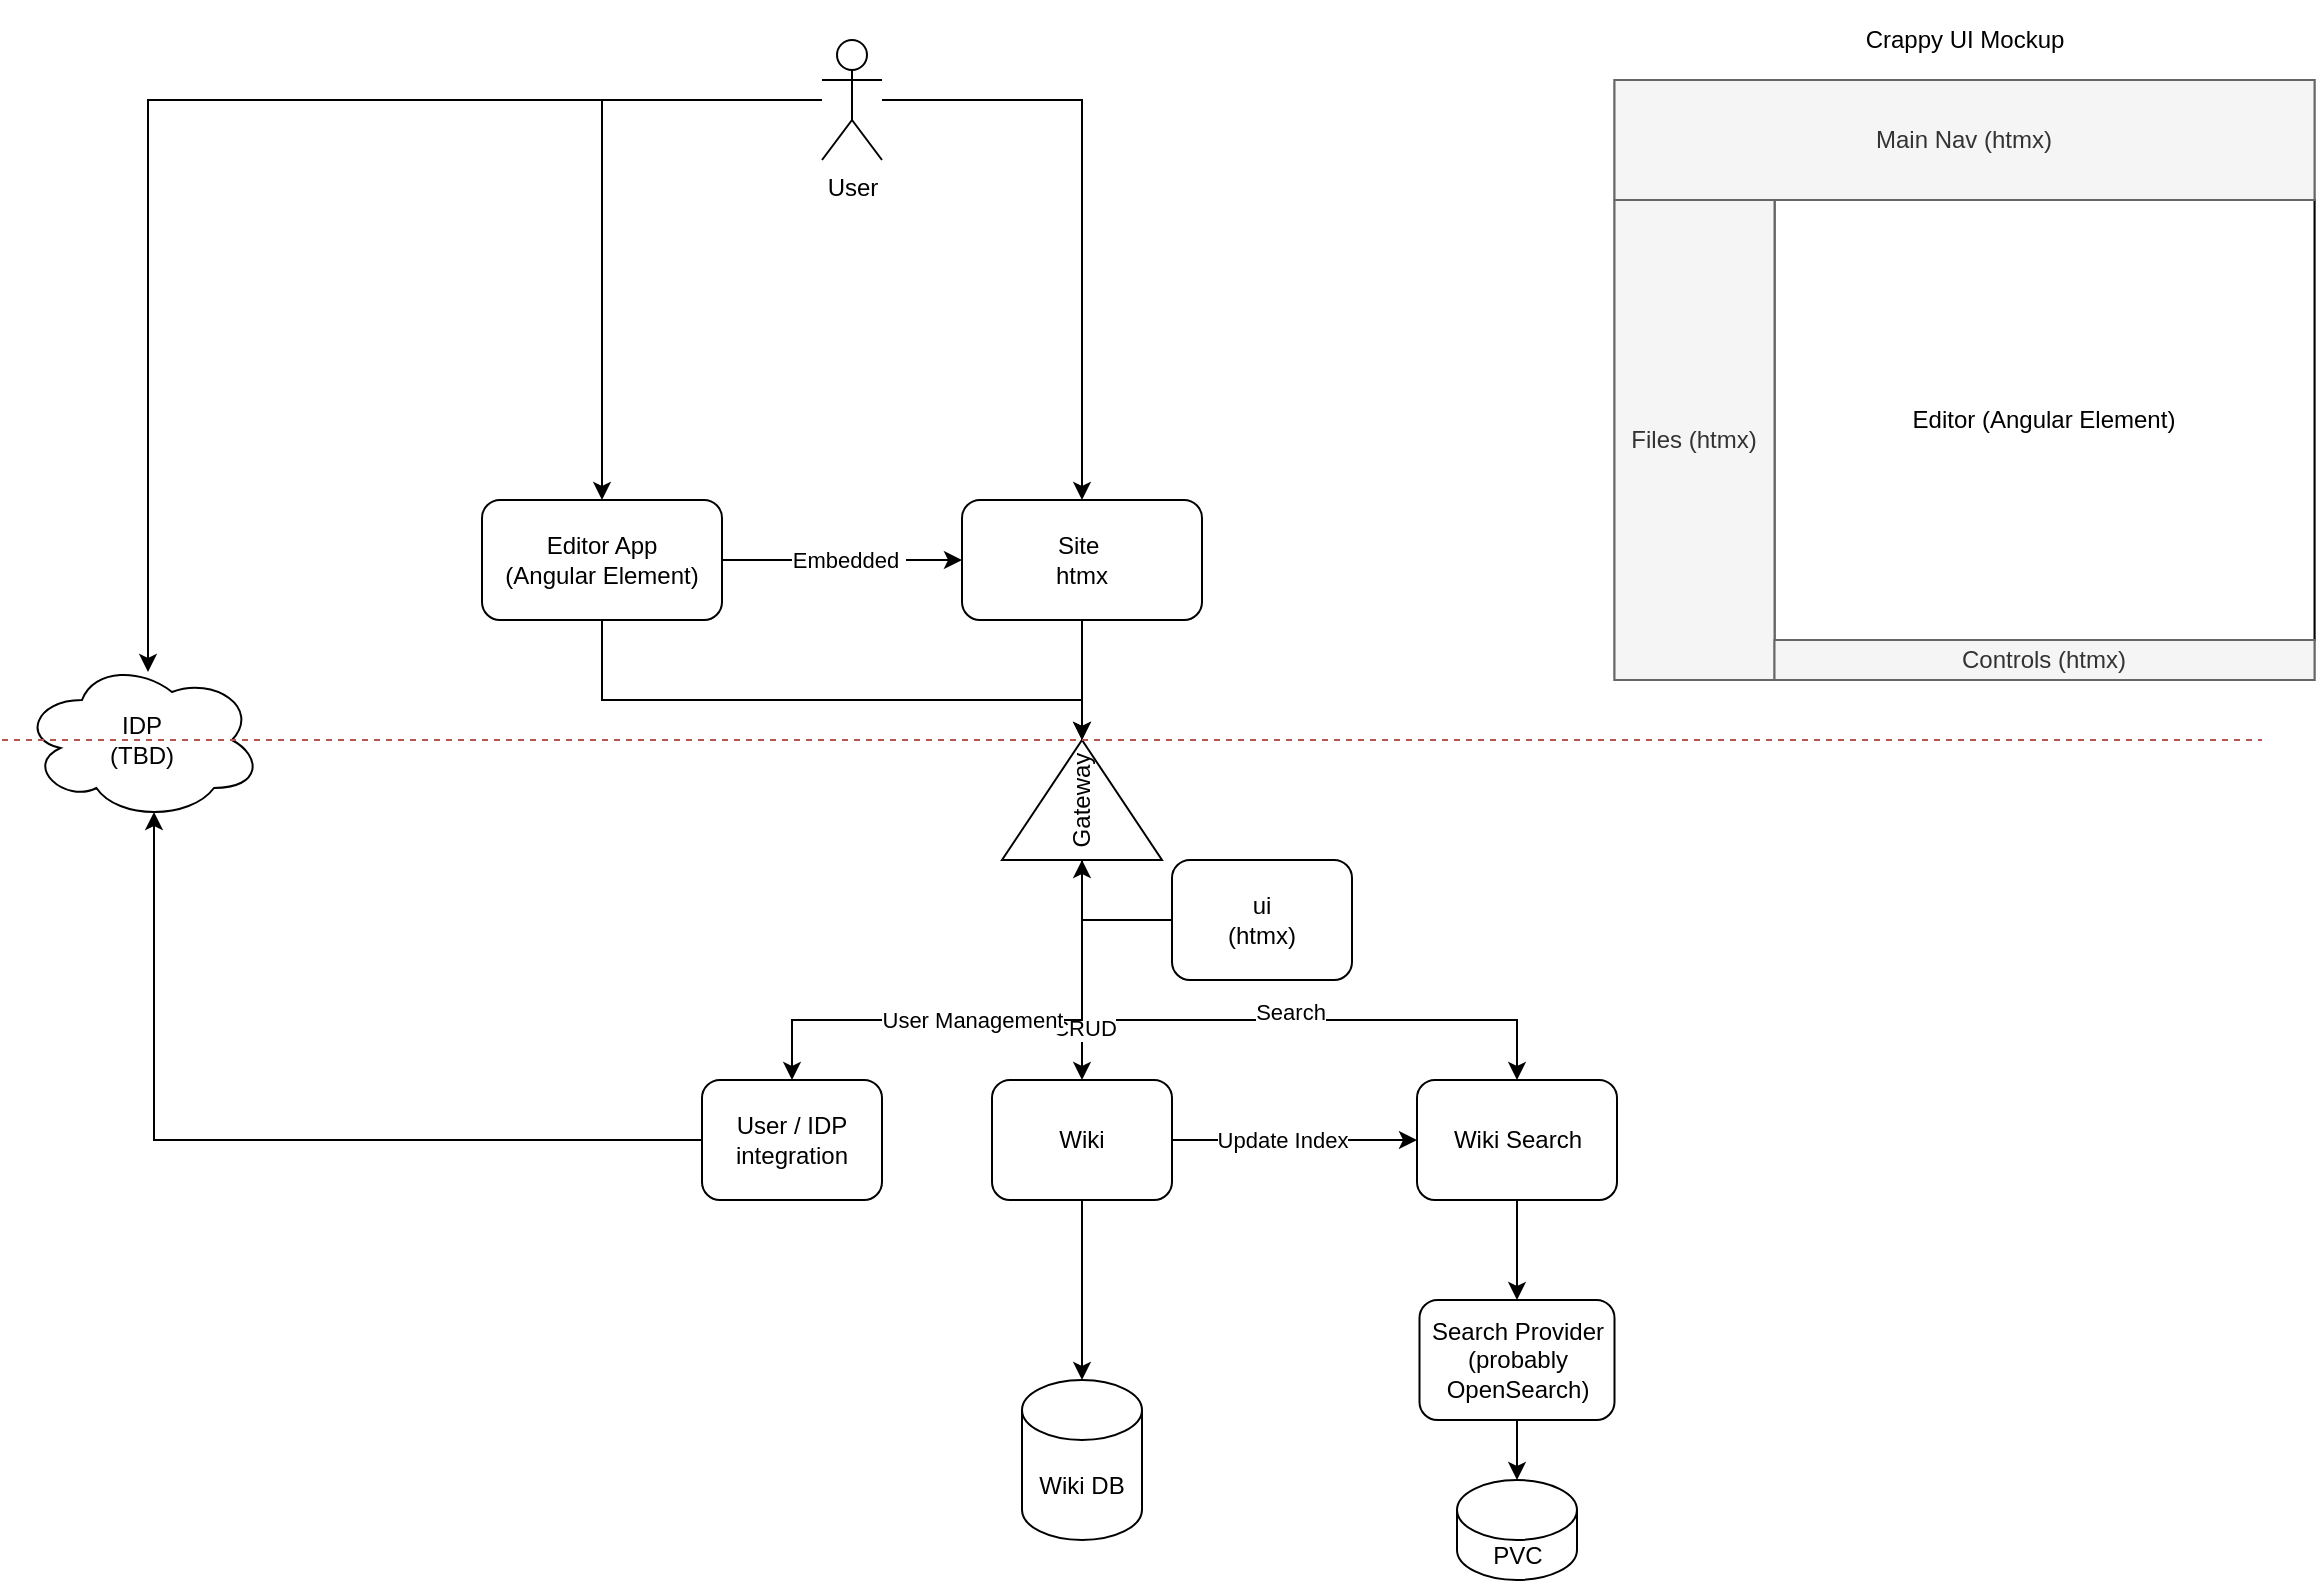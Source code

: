 <mxfile version="21.6.6" type="device">
  <diagram name="Page-1" id="305SGDI7W9s_KfbfRGtT">
    <mxGraphModel dx="1483" dy="859" grid="1" gridSize="10" guides="1" tooltips="1" connect="1" arrows="1" fold="1" page="1" pageScale="1" pageWidth="850" pageHeight="1100" math="0" shadow="0">
      <root>
        <mxCell id="0" />
        <mxCell id="1" parent="0" />
        <mxCell id="pLAp17gwkIlJmsqobUR1-7" style="edgeStyle=orthogonalEdgeStyle;rounded=0;orthogonalLoop=1;jettySize=auto;html=1;" parent="1" source="pLAp17gwkIlJmsqobUR1-2" target="pLAp17gwkIlJmsqobUR1-3" edge="1">
          <mxGeometry relative="1" as="geometry" />
        </mxCell>
        <mxCell id="pLAp17gwkIlJmsqobUR1-8" style="edgeStyle=orthogonalEdgeStyle;rounded=0;orthogonalLoop=1;jettySize=auto;html=1;entryX=0.5;entryY=0;entryDx=0;entryDy=0;" parent="1" source="pLAp17gwkIlJmsqobUR1-2" target="pLAp17gwkIlJmsqobUR1-4" edge="1">
          <mxGeometry relative="1" as="geometry" />
        </mxCell>
        <mxCell id="pLAp17gwkIlJmsqobUR1-28" style="edgeStyle=orthogonalEdgeStyle;rounded=0;orthogonalLoop=1;jettySize=auto;html=1;entryX=0.525;entryY=0.075;entryDx=0;entryDy=0;entryPerimeter=0;" parent="1" source="pLAp17gwkIlJmsqobUR1-2" target="pLAp17gwkIlJmsqobUR1-26" edge="1">
          <mxGeometry relative="1" as="geometry">
            <mxPoint x="80" y="400" as="targetPoint" />
          </mxGeometry>
        </mxCell>
        <mxCell id="pLAp17gwkIlJmsqobUR1-2" value="User" style="shape=umlActor;verticalLabelPosition=bottom;verticalAlign=top;html=1;outlineConnect=0;" parent="1" vertex="1">
          <mxGeometry x="410" y="90" width="30" height="60" as="geometry" />
        </mxCell>
        <mxCell id="pLAp17gwkIlJmsqobUR1-5" style="edgeStyle=orthogonalEdgeStyle;rounded=0;orthogonalLoop=1;jettySize=auto;html=1;exitX=0;exitY=0.5;exitDx=0;exitDy=0;entryX=1;entryY=0.5;entryDx=0;entryDy=0;endArrow=none;endFill=0;startArrow=classic;startFill=1;" parent="1" source="pLAp17gwkIlJmsqobUR1-3" target="pLAp17gwkIlJmsqobUR1-4" edge="1">
          <mxGeometry relative="1" as="geometry" />
        </mxCell>
        <mxCell id="pLAp17gwkIlJmsqobUR1-6" value="Embedded&amp;nbsp;" style="edgeLabel;html=1;align=center;verticalAlign=middle;resizable=0;points=[];" parent="pLAp17gwkIlJmsqobUR1-5" vertex="1" connectable="0">
          <mxGeometry x="-0.18" y="4" relative="1" as="geometry">
            <mxPoint x="-8" y="-4" as="offset" />
          </mxGeometry>
        </mxCell>
        <mxCell id="pLAp17gwkIlJmsqobUR1-20" style="edgeStyle=orthogonalEdgeStyle;rounded=0;orthogonalLoop=1;jettySize=auto;html=1;exitX=0.5;exitY=1;exitDx=0;exitDy=0;entryX=1;entryY=0.5;entryDx=0;entryDy=0;" parent="1" source="pLAp17gwkIlJmsqobUR1-3" target="pLAp17gwkIlJmsqobUR1-19" edge="1">
          <mxGeometry relative="1" as="geometry" />
        </mxCell>
        <mxCell id="pLAp17gwkIlJmsqobUR1-3" value="Site&amp;nbsp;&lt;br&gt;htmx" style="rounded=1;whiteSpace=wrap;html=1;" parent="1" vertex="1">
          <mxGeometry x="480" y="320" width="120" height="60" as="geometry" />
        </mxCell>
        <mxCell id="887G2Gbms3AWsfri2u74-2" style="edgeStyle=orthogonalEdgeStyle;rounded=0;orthogonalLoop=1;jettySize=auto;html=1;exitX=0.5;exitY=1;exitDx=0;exitDy=0;entryX=1;entryY=0.5;entryDx=0;entryDy=0;" parent="1" source="pLAp17gwkIlJmsqobUR1-4" target="pLAp17gwkIlJmsqobUR1-19" edge="1">
          <mxGeometry relative="1" as="geometry">
            <mxPoint x="305" y="400" as="sourcePoint" />
            <mxPoint x="545" y="510" as="targetPoint" />
            <Array as="points">
              <mxPoint x="300" y="420" />
              <mxPoint x="540" y="420" />
            </Array>
          </mxGeometry>
        </mxCell>
        <mxCell id="pLAp17gwkIlJmsqobUR1-4" value="Editor App&lt;br&gt;(Angular Element)" style="rounded=1;whiteSpace=wrap;html=1;" parent="1" vertex="1">
          <mxGeometry x="240" y="320" width="120" height="60" as="geometry" />
        </mxCell>
        <mxCell id="pLAp17gwkIlJmsqobUR1-10" value="" style="rounded=0;whiteSpace=wrap;html=1;fillColor=#f5f5f5;fontColor=#333333;strokeColor=#666666;" parent="1" vertex="1">
          <mxGeometry x="806.25" y="110" width="350" height="300" as="geometry" />
        </mxCell>
        <mxCell id="pLAp17gwkIlJmsqobUR1-11" value="Editor (Angular Element)" style="rounded=0;whiteSpace=wrap;html=1;" parent="1" vertex="1">
          <mxGeometry x="886.25" y="170" width="270" height="220" as="geometry" />
        </mxCell>
        <mxCell id="pLAp17gwkIlJmsqobUR1-12" value="Main Nav (htmx)" style="rounded=0;whiteSpace=wrap;html=1;fillColor=#f5f5f5;fontColor=#333333;strokeColor=#666666;" parent="1" vertex="1">
          <mxGeometry x="806.25" y="110" width="350" height="60" as="geometry" />
        </mxCell>
        <mxCell id="pLAp17gwkIlJmsqobUR1-13" value="Files (htmx)" style="rounded=0;whiteSpace=wrap;html=1;fillColor=#f5f5f5;fontColor=#333333;strokeColor=#666666;" parent="1" vertex="1">
          <mxGeometry x="806.25" y="170" width="80" height="240" as="geometry" />
        </mxCell>
        <mxCell id="pLAp17gwkIlJmsqobUR1-14" value="Controls (htmx)" style="rounded=0;whiteSpace=wrap;html=1;fillColor=#f5f5f5;fontColor=#333333;strokeColor=#666666;" parent="1" vertex="1">
          <mxGeometry x="886.25" y="390" width="270" height="20" as="geometry" />
        </mxCell>
        <mxCell id="pLAp17gwkIlJmsqobUR1-15" value="Crappy UI Mockup" style="text;html=1;strokeColor=none;fillColor=none;align=center;verticalAlign=middle;whiteSpace=wrap;rounded=0;" parent="1" vertex="1">
          <mxGeometry x="883.75" y="70" width="195" height="40" as="geometry" />
        </mxCell>
        <mxCell id="pLAp17gwkIlJmsqobUR1-16" value="" style="endArrow=none;dashed=1;html=1;rounded=0;fillColor=#f8cecc;strokeColor=#b85450;" parent="1" edge="1">
          <mxGeometry width="50" height="50" relative="1" as="geometry">
            <mxPoint x="630" y="440" as="sourcePoint" />
            <mxPoint x="1130" y="440" as="targetPoint" />
          </mxGeometry>
        </mxCell>
        <mxCell id="pLAp17gwkIlJmsqobUR1-29" style="edgeStyle=orthogonalEdgeStyle;rounded=0;orthogonalLoop=1;jettySize=auto;html=1;exitX=0;exitY=0.5;exitDx=0;exitDy=0;entryX=0.55;entryY=0.95;entryDx=0;entryDy=0;entryPerimeter=0;" parent="1" source="pLAp17gwkIlJmsqobUR1-18" target="pLAp17gwkIlJmsqobUR1-26" edge="1">
          <mxGeometry relative="1" as="geometry">
            <mxPoint x="70" y="490" as="targetPoint" />
          </mxGeometry>
        </mxCell>
        <mxCell id="pLAp17gwkIlJmsqobUR1-18" value="User / IDP integration" style="rounded=1;whiteSpace=wrap;html=1;" parent="1" vertex="1">
          <mxGeometry x="350" y="610" width="90" height="60" as="geometry" />
        </mxCell>
        <mxCell id="pLAp17gwkIlJmsqobUR1-23" style="edgeStyle=orthogonalEdgeStyle;rounded=0;orthogonalLoop=1;jettySize=auto;html=1;exitX=0;exitY=0.5;exitDx=0;exitDy=0;entryX=0.5;entryY=0;entryDx=0;entryDy=0;" parent="1" source="pLAp17gwkIlJmsqobUR1-19" target="pLAp17gwkIlJmsqobUR1-22" edge="1">
          <mxGeometry relative="1" as="geometry">
            <Array as="points">
              <mxPoint x="540" y="580" />
              <mxPoint x="758" y="580" />
            </Array>
          </mxGeometry>
        </mxCell>
        <mxCell id="7CrDT5_cEv3WjHguBi0t-5" value="Search" style="edgeLabel;html=1;align=center;verticalAlign=middle;resizable=0;points=[];" parent="pLAp17gwkIlJmsqobUR1-23" vertex="1" connectable="0">
          <mxGeometry x="0.121" y="4" relative="1" as="geometry">
            <mxPoint as="offset" />
          </mxGeometry>
        </mxCell>
        <mxCell id="pLAp17gwkIlJmsqobUR1-24" style="edgeStyle=orthogonalEdgeStyle;rounded=0;orthogonalLoop=1;jettySize=auto;html=1;exitX=0;exitY=0.5;exitDx=0;exitDy=0;" parent="1" source="pLAp17gwkIlJmsqobUR1-19" target="pLAp17gwkIlJmsqobUR1-21" edge="1">
          <mxGeometry relative="1" as="geometry" />
        </mxCell>
        <mxCell id="7CrDT5_cEv3WjHguBi0t-4" value="CRUD" style="edgeLabel;html=1;align=center;verticalAlign=middle;resizable=0;points=[];" parent="pLAp17gwkIlJmsqobUR1-24" vertex="1" connectable="0">
          <mxGeometry x="0.526" y="1" relative="1" as="geometry">
            <mxPoint as="offset" />
          </mxGeometry>
        </mxCell>
        <mxCell id="pLAp17gwkIlJmsqobUR1-25" style="edgeStyle=orthogonalEdgeStyle;rounded=0;orthogonalLoop=1;jettySize=auto;html=1;exitX=0;exitY=0.5;exitDx=0;exitDy=0;entryX=0.5;entryY=0;entryDx=0;entryDy=0;" parent="1" source="pLAp17gwkIlJmsqobUR1-19" target="pLAp17gwkIlJmsqobUR1-18" edge="1">
          <mxGeometry relative="1" as="geometry">
            <Array as="points">
              <mxPoint x="540" y="580" />
              <mxPoint x="395" y="580" />
            </Array>
          </mxGeometry>
        </mxCell>
        <mxCell id="7CrDT5_cEv3WjHguBi0t-6" value="User Management" style="edgeLabel;html=1;align=center;verticalAlign=middle;resizable=0;points=[];" parent="pLAp17gwkIlJmsqobUR1-25" vertex="1" connectable="0">
          <mxGeometry x="0.078" relative="1" as="geometry">
            <mxPoint x="2" as="offset" />
          </mxGeometry>
        </mxCell>
        <mxCell id="pLAp17gwkIlJmsqobUR1-19" value="Gateway" style="triangle;whiteSpace=wrap;html=1;rotation=-90;" parent="1" vertex="1">
          <mxGeometry x="510" y="430" width="60" height="80" as="geometry" />
        </mxCell>
        <mxCell id="pLAp17gwkIlJmsqobUR1-31" style="edgeStyle=orthogonalEdgeStyle;rounded=0;orthogonalLoop=1;jettySize=auto;html=1;exitX=0.5;exitY=1;exitDx=0;exitDy=0;" parent="1" source="pLAp17gwkIlJmsqobUR1-21" target="pLAp17gwkIlJmsqobUR1-30" edge="1">
          <mxGeometry relative="1" as="geometry" />
        </mxCell>
        <mxCell id="pLAp17gwkIlJmsqobUR1-34" style="edgeStyle=orthogonalEdgeStyle;rounded=0;orthogonalLoop=1;jettySize=auto;html=1;exitX=1;exitY=0.5;exitDx=0;exitDy=0;entryX=0;entryY=0.5;entryDx=0;entryDy=0;" parent="1" source="pLAp17gwkIlJmsqobUR1-21" target="pLAp17gwkIlJmsqobUR1-22" edge="1">
          <mxGeometry relative="1" as="geometry" />
        </mxCell>
        <mxCell id="pLAp17gwkIlJmsqobUR1-35" value="Update Index" style="edgeLabel;html=1;align=center;verticalAlign=middle;resizable=0;points=[];" parent="pLAp17gwkIlJmsqobUR1-34" vertex="1" connectable="0">
          <mxGeometry x="0.154" y="-2" relative="1" as="geometry">
            <mxPoint x="-16" y="-2" as="offset" />
          </mxGeometry>
        </mxCell>
        <mxCell id="pLAp17gwkIlJmsqobUR1-21" value="Wiki" style="rounded=1;whiteSpace=wrap;html=1;" parent="1" vertex="1">
          <mxGeometry x="495" y="610" width="90" height="60" as="geometry" />
        </mxCell>
        <mxCell id="7CrDT5_cEv3WjHguBi0t-2" style="edgeStyle=orthogonalEdgeStyle;rounded=0;orthogonalLoop=1;jettySize=auto;html=1;exitX=0.5;exitY=1;exitDx=0;exitDy=0;entryX=0.5;entryY=0;entryDx=0;entryDy=0;" parent="1" source="pLAp17gwkIlJmsqobUR1-22" target="7CrDT5_cEv3WjHguBi0t-1" edge="1">
          <mxGeometry relative="1" as="geometry" />
        </mxCell>
        <mxCell id="pLAp17gwkIlJmsqobUR1-22" value="Wiki Search" style="rounded=1;whiteSpace=wrap;html=1;" parent="1" vertex="1">
          <mxGeometry x="707.5" y="610" width="100" height="60" as="geometry" />
        </mxCell>
        <mxCell id="pLAp17gwkIlJmsqobUR1-26" value="IDP&lt;br&gt;(TBD)" style="ellipse;shape=cloud;whiteSpace=wrap;html=1;" parent="1" vertex="1">
          <mxGeometry x="10" y="400" width="120" height="80" as="geometry" />
        </mxCell>
        <mxCell id="pLAp17gwkIlJmsqobUR1-30" value="Wiki DB" style="shape=cylinder3;whiteSpace=wrap;html=1;boundedLbl=1;backgroundOutline=1;size=15;" parent="1" vertex="1">
          <mxGeometry x="510" y="760" width="60" height="80" as="geometry" />
        </mxCell>
        <mxCell id="pLAp17gwkIlJmsqobUR1-32" value="PVC" style="shape=cylinder3;whiteSpace=wrap;html=1;boundedLbl=1;backgroundOutline=1;size=15;" parent="1" vertex="1">
          <mxGeometry x="727.5" y="810" width="60" height="50" as="geometry" />
        </mxCell>
        <mxCell id="7CrDT5_cEv3WjHguBi0t-3" style="edgeStyle=orthogonalEdgeStyle;rounded=0;orthogonalLoop=1;jettySize=auto;html=1;exitX=0.5;exitY=1;exitDx=0;exitDy=0;entryX=0.5;entryY=0;entryDx=0;entryDy=0;entryPerimeter=0;" parent="1" source="7CrDT5_cEv3WjHguBi0t-1" target="pLAp17gwkIlJmsqobUR1-32" edge="1">
          <mxGeometry relative="1" as="geometry" />
        </mxCell>
        <mxCell id="7CrDT5_cEv3WjHguBi0t-1" value="Search Provider (probably OpenSearch)" style="rounded=1;whiteSpace=wrap;html=1;" parent="1" vertex="1">
          <mxGeometry x="708.75" y="720" width="97.5" height="60" as="geometry" />
        </mxCell>
        <mxCell id="7CrDT5_cEv3WjHguBi0t-10" value="" style="endArrow=none;dashed=1;html=1;rounded=0;fillColor=#f8cecc;strokeColor=#b85450;" parent="1" edge="1">
          <mxGeometry width="50" height="50" relative="1" as="geometry">
            <mxPoint y="440" as="sourcePoint" />
            <mxPoint x="630" y="440" as="targetPoint" />
          </mxGeometry>
        </mxCell>
        <mxCell id="887G2Gbms3AWsfri2u74-4" style="edgeStyle=orthogonalEdgeStyle;rounded=0;orthogonalLoop=1;jettySize=auto;html=1;exitX=0;exitY=0.5;exitDx=0;exitDy=0;entryX=0;entryY=0.5;entryDx=0;entryDy=0;" parent="1" source="887G2Gbms3AWsfri2u74-3" target="pLAp17gwkIlJmsqobUR1-19" edge="1">
          <mxGeometry relative="1" as="geometry" />
        </mxCell>
        <mxCell id="887G2Gbms3AWsfri2u74-3" value="ui&lt;br&gt;(htmx)" style="rounded=1;whiteSpace=wrap;html=1;" parent="1" vertex="1">
          <mxGeometry x="585" y="500" width="90" height="60" as="geometry" />
        </mxCell>
      </root>
    </mxGraphModel>
  </diagram>
</mxfile>
